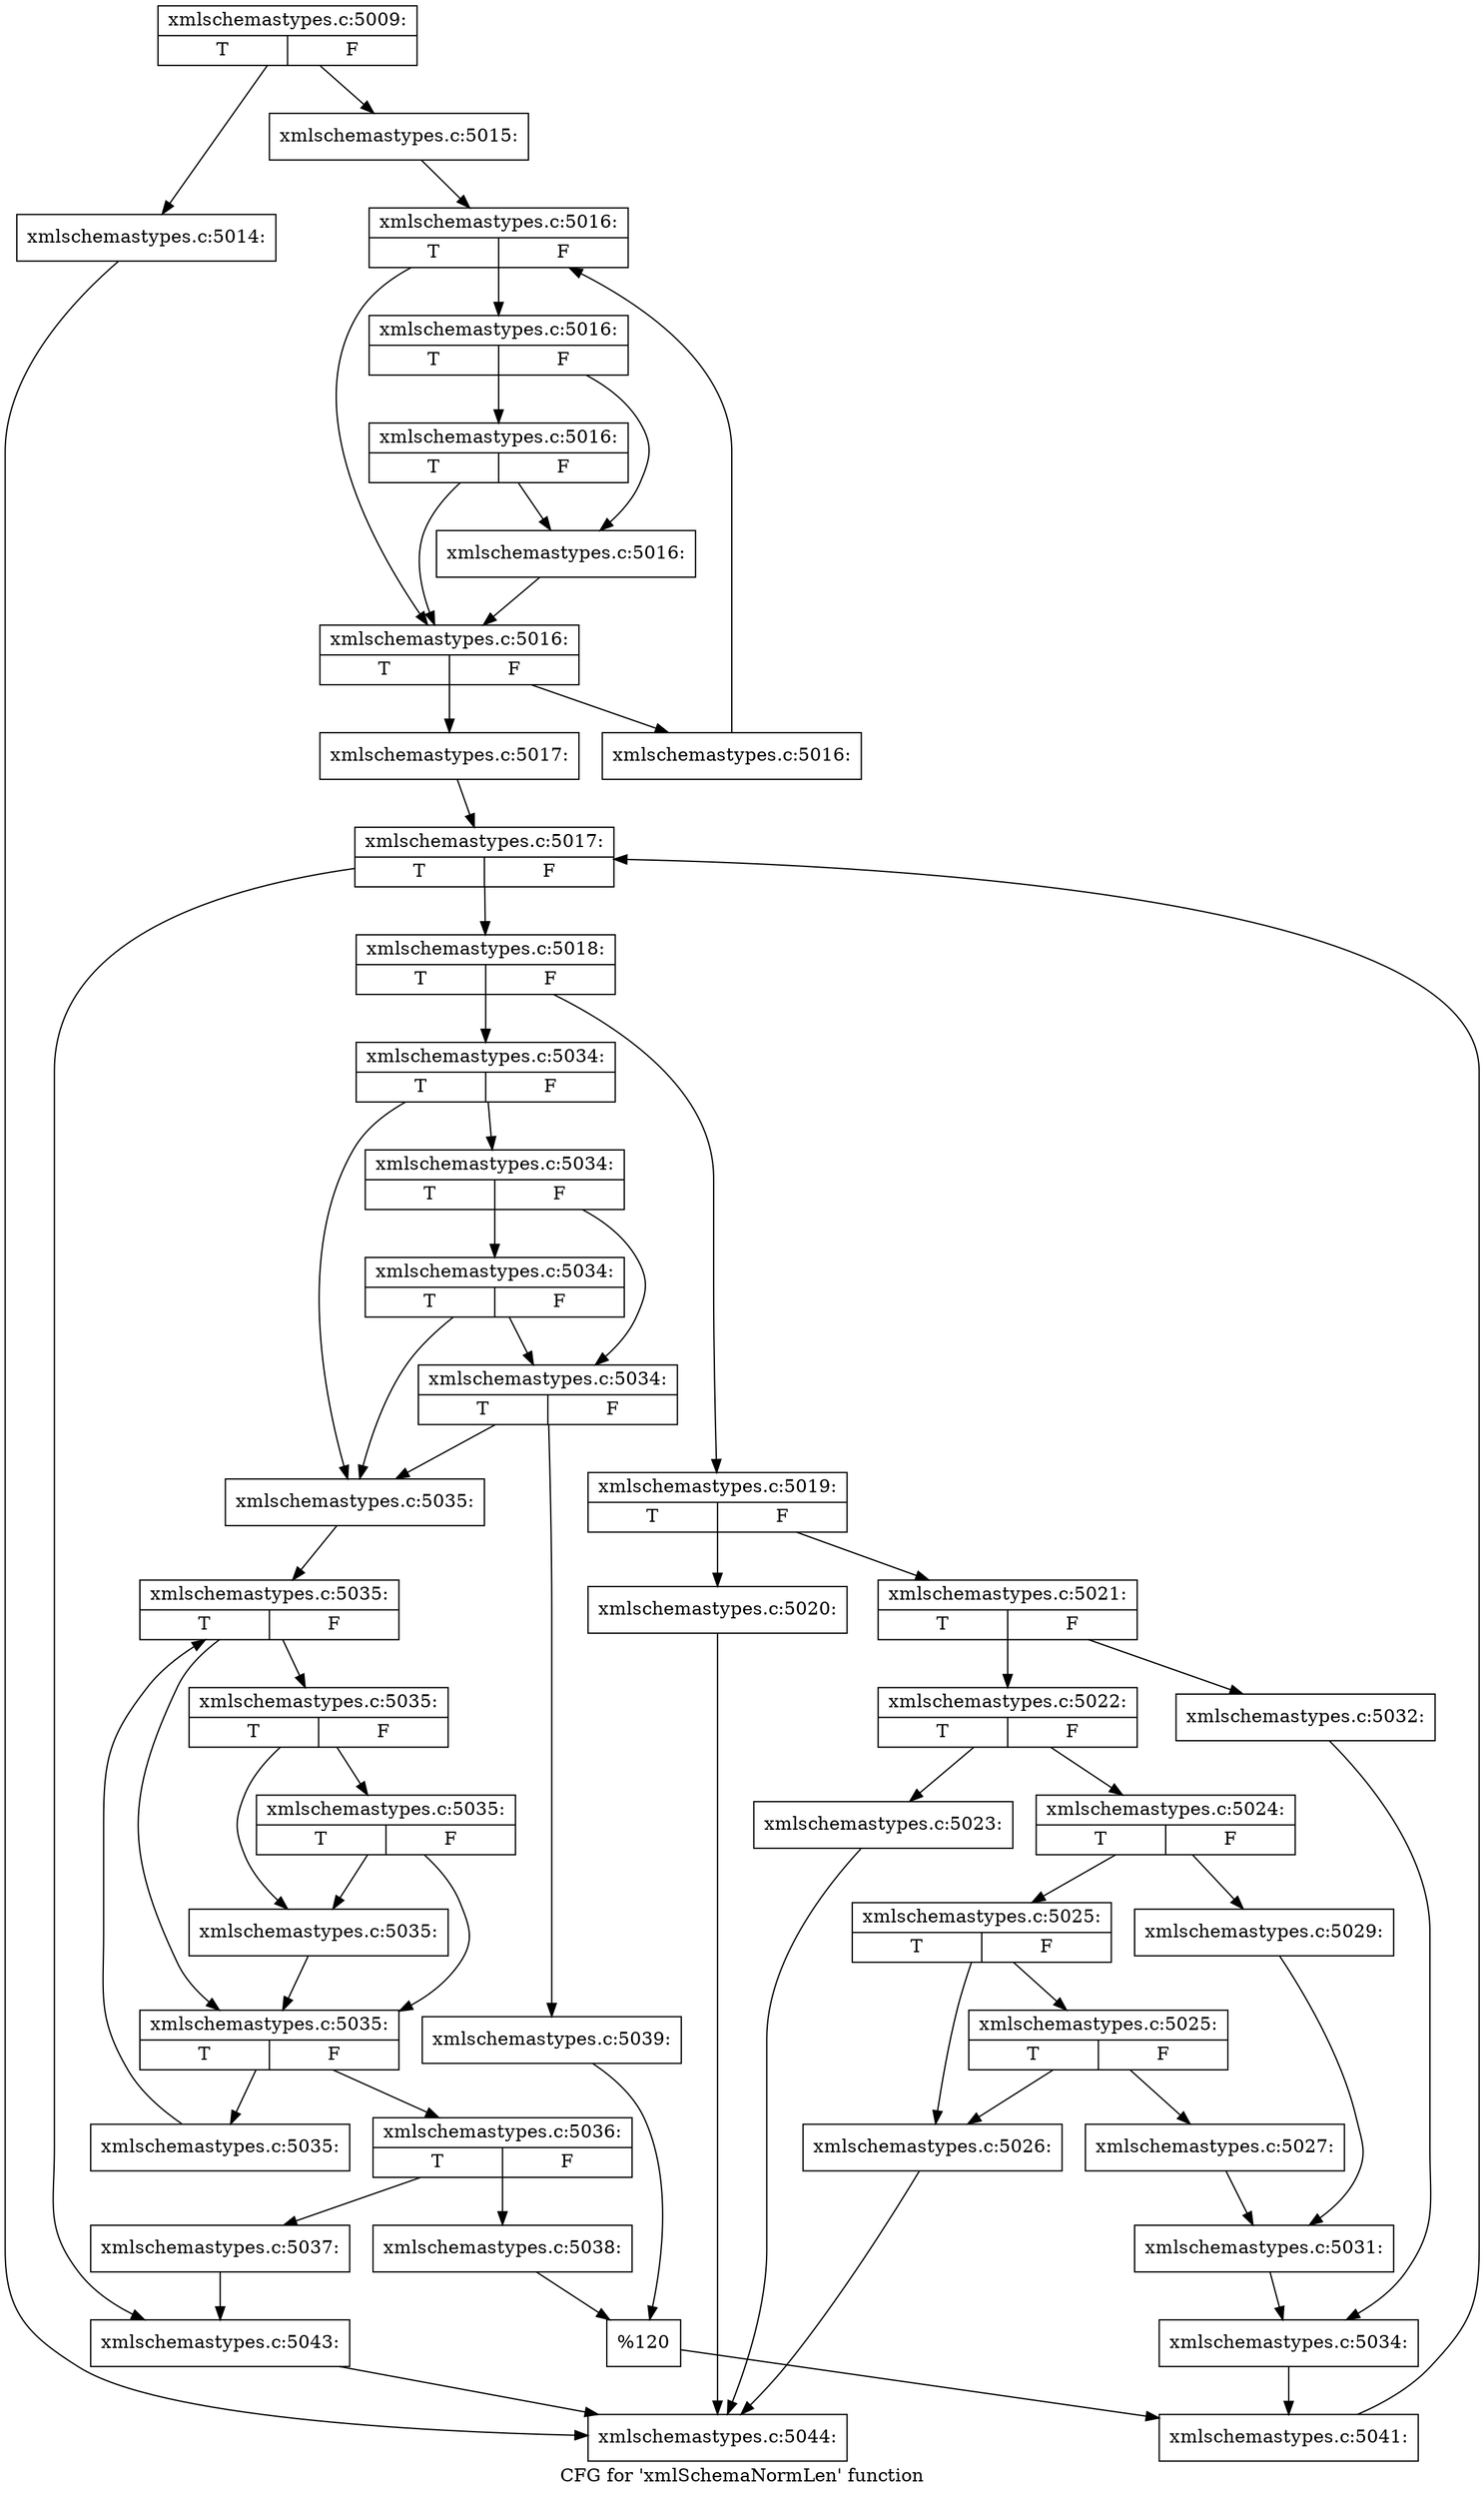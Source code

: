 digraph "CFG for 'xmlSchemaNormLen' function" {
	label="CFG for 'xmlSchemaNormLen' function";

	Node0x5a090e0 [shape=record,label="{xmlschemastypes.c:5009:|{<s0>T|<s1>F}}"];
	Node0x5a090e0 -> Node0x5a15d10;
	Node0x5a090e0 -> Node0x5a15d60;
	Node0x5a15d10 [shape=record,label="{xmlschemastypes.c:5014:}"];
	Node0x5a15d10 -> Node0x5a15370;
	Node0x5a15d60 [shape=record,label="{xmlschemastypes.c:5015:}"];
	Node0x5a15d60 -> Node0x5a16360;
	Node0x5a16360 [shape=record,label="{xmlschemastypes.c:5016:|{<s0>T|<s1>F}}"];
	Node0x5a16360 -> Node0x5a165c0;
	Node0x5a16360 -> Node0x5a16660;
	Node0x5a16660 [shape=record,label="{xmlschemastypes.c:5016:|{<s0>T|<s1>F}}"];
	Node0x5a16660 -> Node0x5a168c0;
	Node0x5a16660 -> Node0x5a16610;
	Node0x5a168c0 [shape=record,label="{xmlschemastypes.c:5016:|{<s0>T|<s1>F}}"];
	Node0x5a168c0 -> Node0x5a165c0;
	Node0x5a168c0 -> Node0x5a16610;
	Node0x5a16610 [shape=record,label="{xmlschemastypes.c:5016:}"];
	Node0x5a16610 -> Node0x5a165c0;
	Node0x5a165c0 [shape=record,label="{xmlschemastypes.c:5016:|{<s0>T|<s1>F}}"];
	Node0x5a165c0 -> Node0x5a16cf0;
	Node0x5a165c0 -> Node0x5a16540;
	Node0x5a16cf0 [shape=record,label="{xmlschemastypes.c:5016:}"];
	Node0x5a16cf0 -> Node0x5a16360;
	Node0x5a16540 [shape=record,label="{xmlschemastypes.c:5017:}"];
	Node0x5a16540 -> Node0x5a17270;
	Node0x5a17270 [shape=record,label="{xmlschemastypes.c:5017:|{<s0>T|<s1>F}}"];
	Node0x5a17270 -> Node0x5a17720;
	Node0x5a17270 -> Node0x5a17490;
	Node0x5a17720 [shape=record,label="{xmlschemastypes.c:5018:|{<s0>T|<s1>F}}"];
	Node0x5a17720 -> Node0x5a17910;
	Node0x5a17720 -> Node0x5a179b0;
	Node0x5a17910 [shape=record,label="{xmlschemastypes.c:5019:|{<s0>T|<s1>F}}"];
	Node0x5a17910 -> Node0x5a17e30;
	Node0x5a17910 -> Node0x5a17e80;
	Node0x5a17e30 [shape=record,label="{xmlschemastypes.c:5020:}"];
	Node0x5a17e30 -> Node0x5a15370;
	Node0x5a17e80 [shape=record,label="{xmlschemastypes.c:5021:|{<s0>T|<s1>F}}"];
	Node0x5a17e80 -> Node0x5a18610;
	Node0x5a17e80 -> Node0x5a186b0;
	Node0x5a18610 [shape=record,label="{xmlschemastypes.c:5022:|{<s0>T|<s1>F}}"];
	Node0x5a18610 -> Node0x5a18d40;
	Node0x5a18610 -> Node0x5a18d90;
	Node0x5a18d40 [shape=record,label="{xmlschemastypes.c:5023:}"];
	Node0x5a18d40 -> Node0x5a15370;
	Node0x5a18d90 [shape=record,label="{xmlschemastypes.c:5024:|{<s0>T|<s1>F}}"];
	Node0x5a18d90 -> Node0x5a19480;
	Node0x5a18d90 -> Node0x5a19520;
	Node0x5a19480 [shape=record,label="{xmlschemastypes.c:5025:|{<s0>T|<s1>F}}"];
	Node0x5a19480 -> Node0x5a19bb0;
	Node0x5a19480 -> Node0x5a19c50;
	Node0x5a19c50 [shape=record,label="{xmlschemastypes.c:5025:|{<s0>T|<s1>F}}"];
	Node0x5a19c50 -> Node0x5a19bb0;
	Node0x5a19c50 -> Node0x5a19c00;
	Node0x5a19bb0 [shape=record,label="{xmlschemastypes.c:5026:}"];
	Node0x5a19bb0 -> Node0x5a15370;
	Node0x5a19c00 [shape=record,label="{xmlschemastypes.c:5027:}"];
	Node0x5a19c00 -> Node0x5a194d0;
	Node0x5a19520 [shape=record,label="{xmlschemastypes.c:5029:}"];
	Node0x5a19520 -> Node0x5a194d0;
	Node0x5a194d0 [shape=record,label="{xmlschemastypes.c:5031:}"];
	Node0x5a194d0 -> Node0x5a18660;
	Node0x5a186b0 [shape=record,label="{xmlschemastypes.c:5032:}"];
	Node0x5a186b0 -> Node0x5a18660;
	Node0x5a18660 [shape=record,label="{xmlschemastypes.c:5034:}"];
	Node0x5a18660 -> Node0x5a17960;
	Node0x5a179b0 [shape=record,label="{xmlschemastypes.c:5034:|{<s0>T|<s1>F}}"];
	Node0x5a179b0 -> Node0x5a1b340;
	Node0x5a179b0 -> Node0x5a1b4b0;
	Node0x5a1b4b0 [shape=record,label="{xmlschemastypes.c:5034:|{<s0>T|<s1>F}}"];
	Node0x5a1b4b0 -> Node0x5a1b790;
	Node0x5a1b4b0 -> Node0x5a1b430;
	Node0x5a1b790 [shape=record,label="{xmlschemastypes.c:5034:|{<s0>T|<s1>F}}"];
	Node0x5a1b790 -> Node0x5a1b340;
	Node0x5a1b790 -> Node0x5a1b430;
	Node0x5a1b430 [shape=record,label="{xmlschemastypes.c:5034:|{<s0>T|<s1>F}}"];
	Node0x5a1b430 -> Node0x5a1b340;
	Node0x5a1b430 -> Node0x5a1b3e0;
	Node0x5a1b340 [shape=record,label="{xmlschemastypes.c:5035:}"];
	Node0x5a1b340 -> Node0x5a1bf10;
	Node0x5a1bf10 [shape=record,label="{xmlschemastypes.c:5035:|{<s0>T|<s1>F}}"];
	Node0x5a1bf10 -> Node0x5a1c150;
	Node0x5a1bf10 -> Node0x5a1c1f0;
	Node0x5a1c1f0 [shape=record,label="{xmlschemastypes.c:5035:|{<s0>T|<s1>F}}"];
	Node0x5a1c1f0 -> Node0x5a1c450;
	Node0x5a1c1f0 -> Node0x5a1c1a0;
	Node0x5a1c450 [shape=record,label="{xmlschemastypes.c:5035:|{<s0>T|<s1>F}}"];
	Node0x5a1c450 -> Node0x5a1c150;
	Node0x5a1c450 -> Node0x5a1c1a0;
	Node0x5a1c1a0 [shape=record,label="{xmlschemastypes.c:5035:}"];
	Node0x5a1c1a0 -> Node0x5a1c150;
	Node0x5a1c150 [shape=record,label="{xmlschemastypes.c:5035:|{<s0>T|<s1>F}}"];
	Node0x5a1c150 -> Node0x5a1c880;
	Node0x5a1c150 -> Node0x5a1c0d0;
	Node0x5a1c880 [shape=record,label="{xmlschemastypes.c:5035:}"];
	Node0x5a1c880 -> Node0x5a1bf10;
	Node0x5a1c0d0 [shape=record,label="{xmlschemastypes.c:5036:|{<s0>T|<s1>F}}"];
	Node0x5a1c0d0 -> Node0x5a1ce70;
	Node0x5a1c0d0 -> Node0x5a1cec0;
	Node0x5a1ce70 [shape=record,label="{xmlschemastypes.c:5037:}"];
	Node0x5a1ce70 -> Node0x5a17490;
	Node0x5a1cec0 [shape=record,label="{xmlschemastypes.c:5038:}"];
	Node0x5a1cec0 -> Node0x5a1b390;
	Node0x5a1b3e0 [shape=record,label="{xmlschemastypes.c:5039:}"];
	Node0x5a1b3e0 -> Node0x5a1b390;
	Node0x5a1b390 [shape=record,label="{%120}"];
	Node0x5a1b390 -> Node0x5a17960;
	Node0x5a17960 [shape=record,label="{xmlschemastypes.c:5041:}"];
	Node0x5a17960 -> Node0x5a17270;
	Node0x5a17490 [shape=record,label="{xmlschemastypes.c:5043:}"];
	Node0x5a17490 -> Node0x5a15370;
	Node0x5a15370 [shape=record,label="{xmlschemastypes.c:5044:}"];
}
